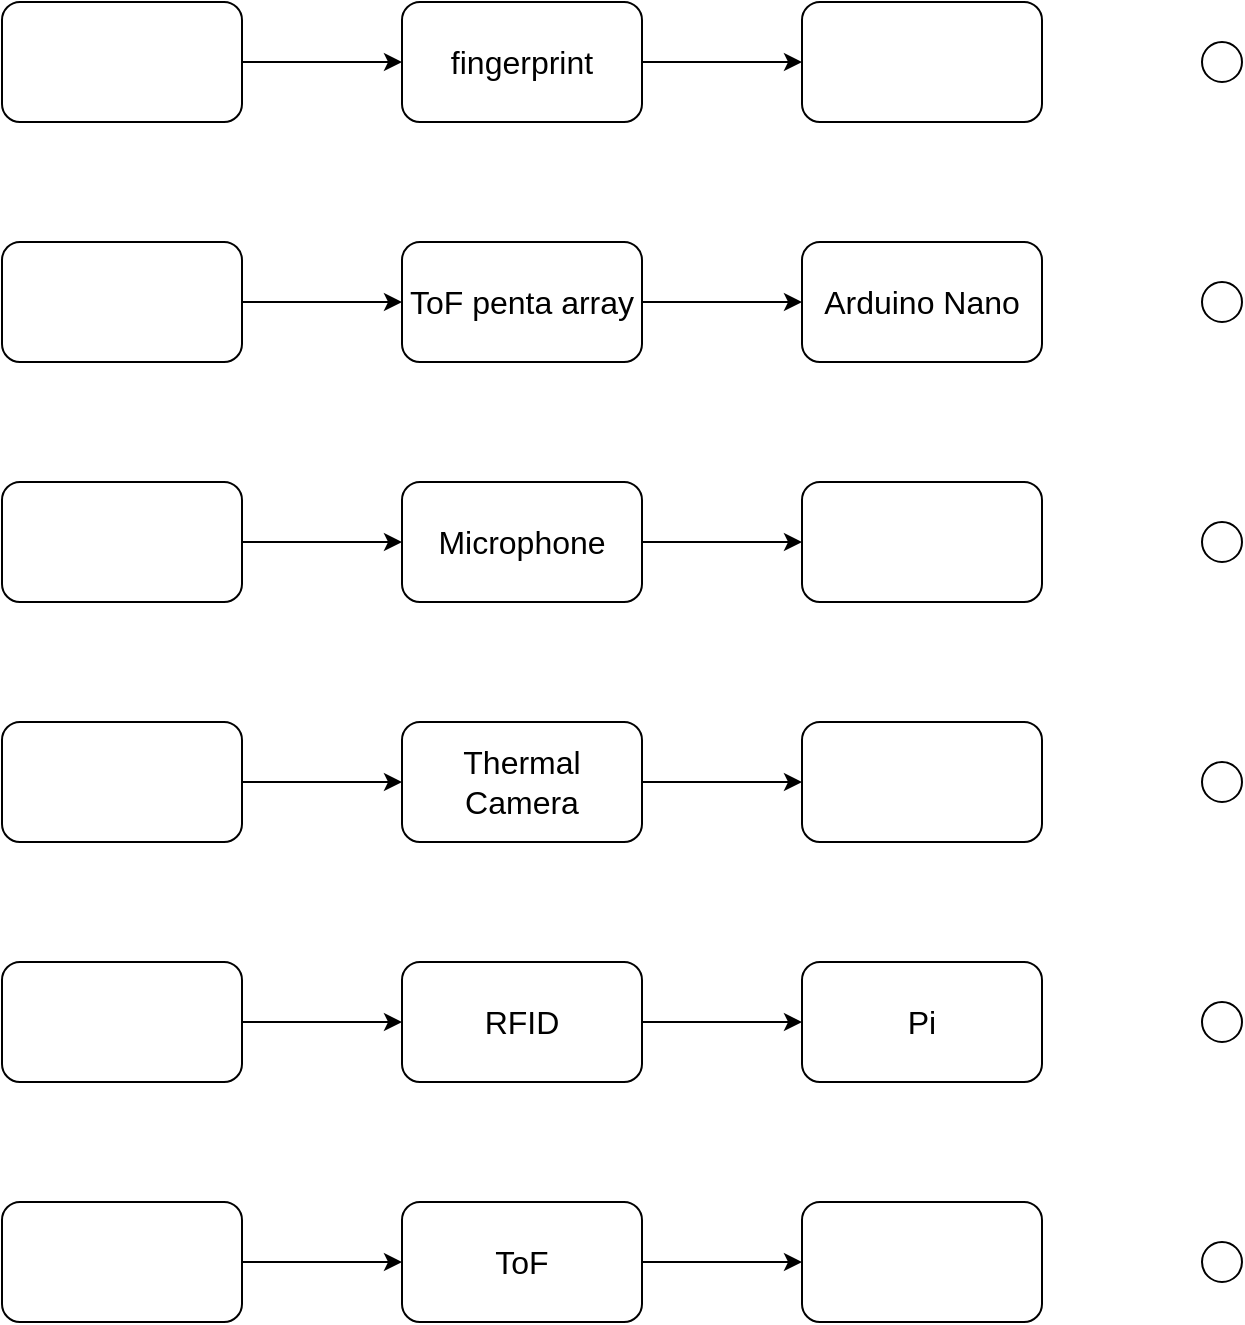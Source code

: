 <mxfile version="23.0.2" type="device">
  <diagram id="KD6A33hOnKHh0tPZ0QpS" name="Page-1">
    <mxGraphModel dx="1194" dy="824" grid="1" gridSize="10" guides="1" tooltips="1" connect="1" arrows="1" fold="1" page="1" pageScale="1" pageWidth="850" pageHeight="1100" math="0" shadow="0">
      <root>
        <mxCell id="0" />
        <mxCell id="1" parent="0" />
        <mxCell id="cqa180hqLIQ2aw_EELrV-3" value="" style="edgeStyle=orthogonalEdgeStyle;rounded=0;orthogonalLoop=1;jettySize=auto;html=1;fontSize=16;" edge="1" parent="1" source="cqa180hqLIQ2aw_EELrV-1" target="cqa180hqLIQ2aw_EELrV-2">
          <mxGeometry relative="1" as="geometry" />
        </mxCell>
        <mxCell id="cqa180hqLIQ2aw_EELrV-1" value="fingerprint" style="rounded=1;whiteSpace=wrap;html=1;fontSize=16;" vertex="1" parent="1">
          <mxGeometry x="200" y="80" width="120" height="60" as="geometry" />
        </mxCell>
        <mxCell id="cqa180hqLIQ2aw_EELrV-2" value="" style="rounded=1;whiteSpace=wrap;html=1;fontSize=16;" vertex="1" parent="1">
          <mxGeometry x="400" y="80" width="120" height="60" as="geometry" />
        </mxCell>
        <mxCell id="cqa180hqLIQ2aw_EELrV-6" value="" style="edgeStyle=orthogonalEdgeStyle;rounded=0;orthogonalLoop=1;jettySize=auto;html=1;fontSize=16;" edge="1" parent="1" source="cqa180hqLIQ2aw_EELrV-4" target="cqa180hqLIQ2aw_EELrV-5">
          <mxGeometry relative="1" as="geometry" />
        </mxCell>
        <mxCell id="cqa180hqLIQ2aw_EELrV-4" value="ToF penta array" style="rounded=1;whiteSpace=wrap;html=1;fontSize=16;" vertex="1" parent="1">
          <mxGeometry x="200" y="200" width="120" height="60" as="geometry" />
        </mxCell>
        <mxCell id="cqa180hqLIQ2aw_EELrV-5" value="Arduino Nano" style="rounded=1;whiteSpace=wrap;html=1;fontSize=16;" vertex="1" parent="1">
          <mxGeometry x="400" y="200" width="120" height="60" as="geometry" />
        </mxCell>
        <mxCell id="cqa180hqLIQ2aw_EELrV-9" value="" style="edgeStyle=orthogonalEdgeStyle;rounded=0;orthogonalLoop=1;jettySize=auto;html=1;fontSize=16;" edge="1" parent="1" source="cqa180hqLIQ2aw_EELrV-7" target="cqa180hqLIQ2aw_EELrV-8">
          <mxGeometry relative="1" as="geometry" />
        </mxCell>
        <mxCell id="cqa180hqLIQ2aw_EELrV-7" value="Microphone" style="rounded=1;whiteSpace=wrap;html=1;fontSize=16;" vertex="1" parent="1">
          <mxGeometry x="200" y="320" width="120" height="60" as="geometry" />
        </mxCell>
        <mxCell id="cqa180hqLIQ2aw_EELrV-8" value="" style="whiteSpace=wrap;html=1;rounded=1;fontSize=16;" vertex="1" parent="1">
          <mxGeometry x="400" y="320" width="120" height="60" as="geometry" />
        </mxCell>
        <mxCell id="cqa180hqLIQ2aw_EELrV-12" value="" style="edgeStyle=orthogonalEdgeStyle;rounded=0;orthogonalLoop=1;jettySize=auto;html=1;fontSize=16;" edge="1" parent="1" source="cqa180hqLIQ2aw_EELrV-10" target="cqa180hqLIQ2aw_EELrV-11">
          <mxGeometry relative="1" as="geometry" />
        </mxCell>
        <mxCell id="cqa180hqLIQ2aw_EELrV-10" value="Thermal Camera" style="rounded=1;whiteSpace=wrap;html=1;fontSize=16;" vertex="1" parent="1">
          <mxGeometry x="200" y="440" width="120" height="60" as="geometry" />
        </mxCell>
        <mxCell id="cqa180hqLIQ2aw_EELrV-11" value="" style="whiteSpace=wrap;html=1;rounded=1;fontSize=16;" vertex="1" parent="1">
          <mxGeometry x="400" y="440" width="120" height="60" as="geometry" />
        </mxCell>
        <mxCell id="cqa180hqLIQ2aw_EELrV-15" value="" style="edgeStyle=orthogonalEdgeStyle;rounded=0;orthogonalLoop=1;jettySize=auto;html=1;fontSize=16;" edge="1" parent="1" source="cqa180hqLIQ2aw_EELrV-13" target="cqa180hqLIQ2aw_EELrV-14">
          <mxGeometry relative="1" as="geometry" />
        </mxCell>
        <mxCell id="cqa180hqLIQ2aw_EELrV-13" value="RFID" style="rounded=1;whiteSpace=wrap;html=1;fontSize=16;" vertex="1" parent="1">
          <mxGeometry x="200" y="560" width="120" height="60" as="geometry" />
        </mxCell>
        <mxCell id="cqa180hqLIQ2aw_EELrV-14" value="Pi" style="whiteSpace=wrap;html=1;rounded=1;fontSize=16;" vertex="1" parent="1">
          <mxGeometry x="400" y="560" width="120" height="60" as="geometry" />
        </mxCell>
        <mxCell id="cqa180hqLIQ2aw_EELrV-18" value="" style="edgeStyle=orthogonalEdgeStyle;rounded=0;orthogonalLoop=1;jettySize=auto;html=1;fontSize=16;" edge="1" parent="1" source="cqa180hqLIQ2aw_EELrV-16" target="cqa180hqLIQ2aw_EELrV-17">
          <mxGeometry relative="1" as="geometry" />
        </mxCell>
        <mxCell id="cqa180hqLIQ2aw_EELrV-16" value="ToF" style="rounded=1;whiteSpace=wrap;html=1;fontSize=16;" vertex="1" parent="1">
          <mxGeometry x="200" y="680" width="120" height="60" as="geometry" />
        </mxCell>
        <mxCell id="cqa180hqLIQ2aw_EELrV-17" value="" style="whiteSpace=wrap;html=1;rounded=1;fontSize=16;" vertex="1" parent="1">
          <mxGeometry x="400" y="680" width="120" height="60" as="geometry" />
        </mxCell>
        <mxCell id="cqa180hqLIQ2aw_EELrV-21" value="" style="edgeStyle=orthogonalEdgeStyle;rounded=0;orthogonalLoop=1;jettySize=auto;html=1;" edge="1" parent="1" source="cqa180hqLIQ2aw_EELrV-19" target="cqa180hqLIQ2aw_EELrV-1">
          <mxGeometry relative="1" as="geometry" />
        </mxCell>
        <mxCell id="cqa180hqLIQ2aw_EELrV-19" value="" style="whiteSpace=wrap;html=1;fontSize=16;rounded=1;" vertex="1" parent="1">
          <mxGeometry y="80" width="120" height="60" as="geometry" />
        </mxCell>
        <mxCell id="cqa180hqLIQ2aw_EELrV-27" value="" style="edgeStyle=orthogonalEdgeStyle;rounded=0;orthogonalLoop=1;jettySize=auto;html=1;" edge="1" parent="1" source="cqa180hqLIQ2aw_EELrV-22" target="cqa180hqLIQ2aw_EELrV-4">
          <mxGeometry relative="1" as="geometry" />
        </mxCell>
        <mxCell id="cqa180hqLIQ2aw_EELrV-22" value="" style="whiteSpace=wrap;html=1;fontSize=16;rounded=1;" vertex="1" parent="1">
          <mxGeometry y="200" width="120" height="60" as="geometry" />
        </mxCell>
        <mxCell id="cqa180hqLIQ2aw_EELrV-28" value="" style="edgeStyle=orthogonalEdgeStyle;rounded=0;orthogonalLoop=1;jettySize=auto;html=1;" edge="1" parent="1" source="cqa180hqLIQ2aw_EELrV-23" target="cqa180hqLIQ2aw_EELrV-7">
          <mxGeometry relative="1" as="geometry" />
        </mxCell>
        <mxCell id="cqa180hqLIQ2aw_EELrV-23" value="" style="whiteSpace=wrap;html=1;fontSize=16;rounded=1;" vertex="1" parent="1">
          <mxGeometry y="320" width="120" height="60" as="geometry" />
        </mxCell>
        <mxCell id="cqa180hqLIQ2aw_EELrV-29" value="" style="edgeStyle=orthogonalEdgeStyle;rounded=0;orthogonalLoop=1;jettySize=auto;html=1;" edge="1" parent="1" source="cqa180hqLIQ2aw_EELrV-24" target="cqa180hqLIQ2aw_EELrV-10">
          <mxGeometry relative="1" as="geometry" />
        </mxCell>
        <mxCell id="cqa180hqLIQ2aw_EELrV-24" value="" style="whiteSpace=wrap;html=1;fontSize=16;rounded=1;" vertex="1" parent="1">
          <mxGeometry y="440" width="120" height="60" as="geometry" />
        </mxCell>
        <mxCell id="cqa180hqLIQ2aw_EELrV-30" value="" style="edgeStyle=orthogonalEdgeStyle;rounded=0;orthogonalLoop=1;jettySize=auto;html=1;" edge="1" parent="1" source="cqa180hqLIQ2aw_EELrV-25" target="cqa180hqLIQ2aw_EELrV-13">
          <mxGeometry relative="1" as="geometry" />
        </mxCell>
        <mxCell id="cqa180hqLIQ2aw_EELrV-25" value="" style="whiteSpace=wrap;html=1;fontSize=16;rounded=1;" vertex="1" parent="1">
          <mxGeometry y="560" width="120" height="60" as="geometry" />
        </mxCell>
        <mxCell id="cqa180hqLIQ2aw_EELrV-31" value="" style="edgeStyle=orthogonalEdgeStyle;rounded=0;orthogonalLoop=1;jettySize=auto;html=1;" edge="1" parent="1" source="cqa180hqLIQ2aw_EELrV-26" target="cqa180hqLIQ2aw_EELrV-16">
          <mxGeometry relative="1" as="geometry" />
        </mxCell>
        <mxCell id="cqa180hqLIQ2aw_EELrV-26" value="" style="whiteSpace=wrap;html=1;fontSize=16;rounded=1;" vertex="1" parent="1">
          <mxGeometry y="680" width="120" height="60" as="geometry" />
        </mxCell>
        <mxCell id="cqa180hqLIQ2aw_EELrV-33" value="" style="ellipse;whiteSpace=wrap;html=1;aspect=fixed;" vertex="1" parent="1">
          <mxGeometry x="600" y="100" width="20" height="20" as="geometry" />
        </mxCell>
        <mxCell id="cqa180hqLIQ2aw_EELrV-34" value="" style="ellipse;whiteSpace=wrap;html=1;aspect=fixed;" vertex="1" parent="1">
          <mxGeometry x="600" y="220" width="20" height="20" as="geometry" />
        </mxCell>
        <mxCell id="cqa180hqLIQ2aw_EELrV-35" value="" style="ellipse;whiteSpace=wrap;html=1;aspect=fixed;" vertex="1" parent="1">
          <mxGeometry x="600" y="340" width="20" height="20" as="geometry" />
        </mxCell>
        <mxCell id="cqa180hqLIQ2aw_EELrV-36" value="" style="ellipse;whiteSpace=wrap;html=1;aspect=fixed;" vertex="1" parent="1">
          <mxGeometry x="600" y="460" width="20" height="20" as="geometry" />
        </mxCell>
        <mxCell id="cqa180hqLIQ2aw_EELrV-37" value="" style="ellipse;whiteSpace=wrap;html=1;aspect=fixed;" vertex="1" parent="1">
          <mxGeometry x="600" y="580" width="20" height="20" as="geometry" />
        </mxCell>
        <mxCell id="cqa180hqLIQ2aw_EELrV-38" value="" style="ellipse;whiteSpace=wrap;html=1;aspect=fixed;" vertex="1" parent="1">
          <mxGeometry x="600" y="700" width="20" height="20" as="geometry" />
        </mxCell>
      </root>
    </mxGraphModel>
  </diagram>
</mxfile>
